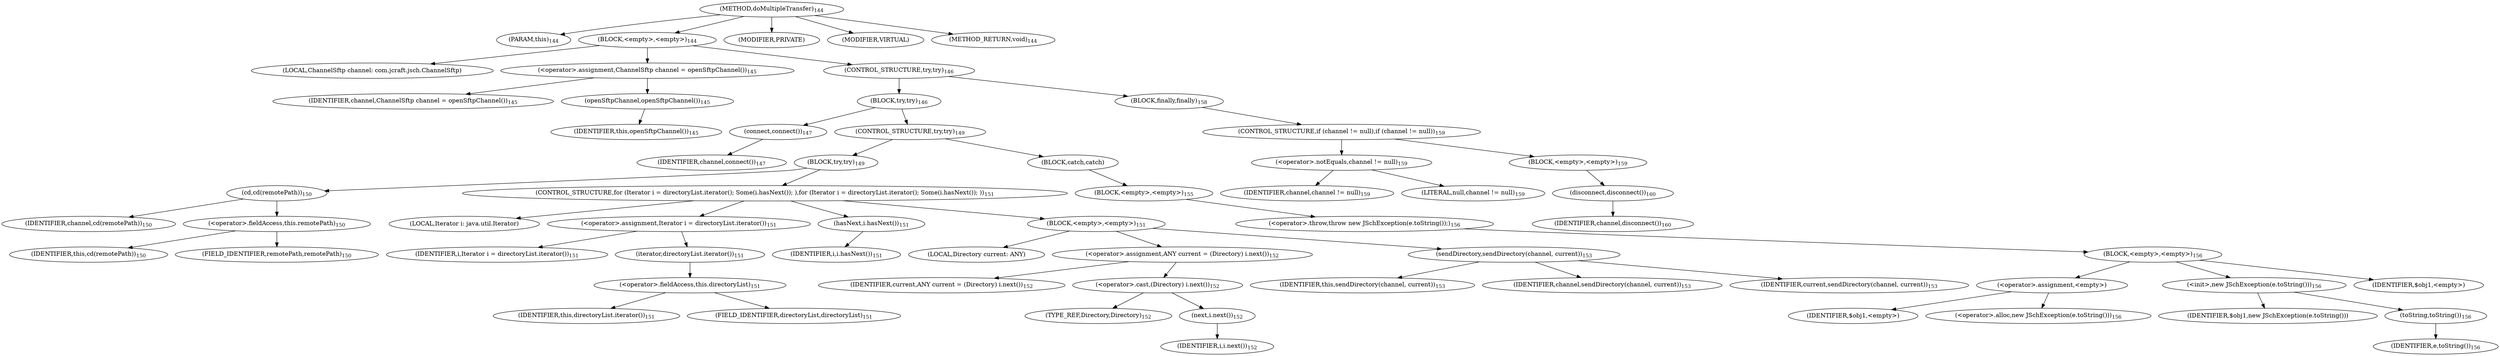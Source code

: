 digraph "doMultipleTransfer" {  
"195" [label = <(METHOD,doMultipleTransfer)<SUB>144</SUB>> ]
"24" [label = <(PARAM,this)<SUB>144</SUB>> ]
"196" [label = <(BLOCK,&lt;empty&gt;,&lt;empty&gt;)<SUB>144</SUB>> ]
"197" [label = <(LOCAL,ChannelSftp channel: com.jcraft.jsch.ChannelSftp)> ]
"198" [label = <(&lt;operator&gt;.assignment,ChannelSftp channel = openSftpChannel())<SUB>145</SUB>> ]
"199" [label = <(IDENTIFIER,channel,ChannelSftp channel = openSftpChannel())<SUB>145</SUB>> ]
"200" [label = <(openSftpChannel,openSftpChannel())<SUB>145</SUB>> ]
"23" [label = <(IDENTIFIER,this,openSftpChannel())<SUB>145</SUB>> ]
"201" [label = <(CONTROL_STRUCTURE,try,try)<SUB>146</SUB>> ]
"202" [label = <(BLOCK,try,try)<SUB>146</SUB>> ]
"203" [label = <(connect,connect())<SUB>147</SUB>> ]
"204" [label = <(IDENTIFIER,channel,connect())<SUB>147</SUB>> ]
"205" [label = <(CONTROL_STRUCTURE,try,try)<SUB>149</SUB>> ]
"206" [label = <(BLOCK,try,try)<SUB>149</SUB>> ]
"207" [label = <(cd,cd(remotePath))<SUB>150</SUB>> ]
"208" [label = <(IDENTIFIER,channel,cd(remotePath))<SUB>150</SUB>> ]
"209" [label = <(&lt;operator&gt;.fieldAccess,this.remotePath)<SUB>150</SUB>> ]
"210" [label = <(IDENTIFIER,this,cd(remotePath))<SUB>150</SUB>> ]
"211" [label = <(FIELD_IDENTIFIER,remotePath,remotePath)<SUB>150</SUB>> ]
"212" [label = <(CONTROL_STRUCTURE,for (Iterator i = directoryList.iterator(); Some(i.hasNext()); ),for (Iterator i = directoryList.iterator(); Some(i.hasNext()); ))<SUB>151</SUB>> ]
"213" [label = <(LOCAL,Iterator i: java.util.Iterator)> ]
"214" [label = <(&lt;operator&gt;.assignment,Iterator i = directoryList.iterator())<SUB>151</SUB>> ]
"215" [label = <(IDENTIFIER,i,Iterator i = directoryList.iterator())<SUB>151</SUB>> ]
"216" [label = <(iterator,directoryList.iterator())<SUB>151</SUB>> ]
"217" [label = <(&lt;operator&gt;.fieldAccess,this.directoryList)<SUB>151</SUB>> ]
"218" [label = <(IDENTIFIER,this,directoryList.iterator())<SUB>151</SUB>> ]
"219" [label = <(FIELD_IDENTIFIER,directoryList,directoryList)<SUB>151</SUB>> ]
"220" [label = <(hasNext,i.hasNext())<SUB>151</SUB>> ]
"221" [label = <(IDENTIFIER,i,i.hasNext())<SUB>151</SUB>> ]
"222" [label = <(BLOCK,&lt;empty&gt;,&lt;empty&gt;)<SUB>151</SUB>> ]
"223" [label = <(LOCAL,Directory current: ANY)> ]
"224" [label = <(&lt;operator&gt;.assignment,ANY current = (Directory) i.next())<SUB>152</SUB>> ]
"225" [label = <(IDENTIFIER,current,ANY current = (Directory) i.next())<SUB>152</SUB>> ]
"226" [label = <(&lt;operator&gt;.cast,(Directory) i.next())<SUB>152</SUB>> ]
"227" [label = <(TYPE_REF,Directory,Directory)<SUB>152</SUB>> ]
"228" [label = <(next,i.next())<SUB>152</SUB>> ]
"229" [label = <(IDENTIFIER,i,i.next())<SUB>152</SUB>> ]
"230" [label = <(sendDirectory,sendDirectory(channel, current))<SUB>153</SUB>> ]
"25" [label = <(IDENTIFIER,this,sendDirectory(channel, current))<SUB>153</SUB>> ]
"231" [label = <(IDENTIFIER,channel,sendDirectory(channel, current))<SUB>153</SUB>> ]
"232" [label = <(IDENTIFIER,current,sendDirectory(channel, current))<SUB>153</SUB>> ]
"233" [label = <(BLOCK,catch,catch)> ]
"234" [label = <(BLOCK,&lt;empty&gt;,&lt;empty&gt;)<SUB>155</SUB>> ]
"235" [label = <(&lt;operator&gt;.throw,throw new JSchException(e.toString());)<SUB>156</SUB>> ]
"236" [label = <(BLOCK,&lt;empty&gt;,&lt;empty&gt;)<SUB>156</SUB>> ]
"237" [label = <(&lt;operator&gt;.assignment,&lt;empty&gt;)> ]
"238" [label = <(IDENTIFIER,$obj1,&lt;empty&gt;)> ]
"239" [label = <(&lt;operator&gt;.alloc,new JSchException(e.toString()))<SUB>156</SUB>> ]
"240" [label = <(&lt;init&gt;,new JSchException(e.toString()))<SUB>156</SUB>> ]
"241" [label = <(IDENTIFIER,$obj1,new JSchException(e.toString()))> ]
"242" [label = <(toString,toString())<SUB>156</SUB>> ]
"243" [label = <(IDENTIFIER,e,toString())<SUB>156</SUB>> ]
"244" [label = <(IDENTIFIER,$obj1,&lt;empty&gt;)> ]
"245" [label = <(BLOCK,finally,finally)<SUB>158</SUB>> ]
"246" [label = <(CONTROL_STRUCTURE,if (channel != null),if (channel != null))<SUB>159</SUB>> ]
"247" [label = <(&lt;operator&gt;.notEquals,channel != null)<SUB>159</SUB>> ]
"248" [label = <(IDENTIFIER,channel,channel != null)<SUB>159</SUB>> ]
"249" [label = <(LITERAL,null,channel != null)<SUB>159</SUB>> ]
"250" [label = <(BLOCK,&lt;empty&gt;,&lt;empty&gt;)<SUB>159</SUB>> ]
"251" [label = <(disconnect,disconnect())<SUB>160</SUB>> ]
"252" [label = <(IDENTIFIER,channel,disconnect())<SUB>160</SUB>> ]
"253" [label = <(MODIFIER,PRIVATE)> ]
"254" [label = <(MODIFIER,VIRTUAL)> ]
"255" [label = <(METHOD_RETURN,void)<SUB>144</SUB>> ]
  "195" -> "24" 
  "195" -> "196" 
  "195" -> "253" 
  "195" -> "254" 
  "195" -> "255" 
  "196" -> "197" 
  "196" -> "198" 
  "196" -> "201" 
  "198" -> "199" 
  "198" -> "200" 
  "200" -> "23" 
  "201" -> "202" 
  "201" -> "245" 
  "202" -> "203" 
  "202" -> "205" 
  "203" -> "204" 
  "205" -> "206" 
  "205" -> "233" 
  "206" -> "207" 
  "206" -> "212" 
  "207" -> "208" 
  "207" -> "209" 
  "209" -> "210" 
  "209" -> "211" 
  "212" -> "213" 
  "212" -> "214" 
  "212" -> "220" 
  "212" -> "222" 
  "214" -> "215" 
  "214" -> "216" 
  "216" -> "217" 
  "217" -> "218" 
  "217" -> "219" 
  "220" -> "221" 
  "222" -> "223" 
  "222" -> "224" 
  "222" -> "230" 
  "224" -> "225" 
  "224" -> "226" 
  "226" -> "227" 
  "226" -> "228" 
  "228" -> "229" 
  "230" -> "25" 
  "230" -> "231" 
  "230" -> "232" 
  "233" -> "234" 
  "234" -> "235" 
  "235" -> "236" 
  "236" -> "237" 
  "236" -> "240" 
  "236" -> "244" 
  "237" -> "238" 
  "237" -> "239" 
  "240" -> "241" 
  "240" -> "242" 
  "242" -> "243" 
  "245" -> "246" 
  "246" -> "247" 
  "246" -> "250" 
  "247" -> "248" 
  "247" -> "249" 
  "250" -> "251" 
  "251" -> "252" 
}
